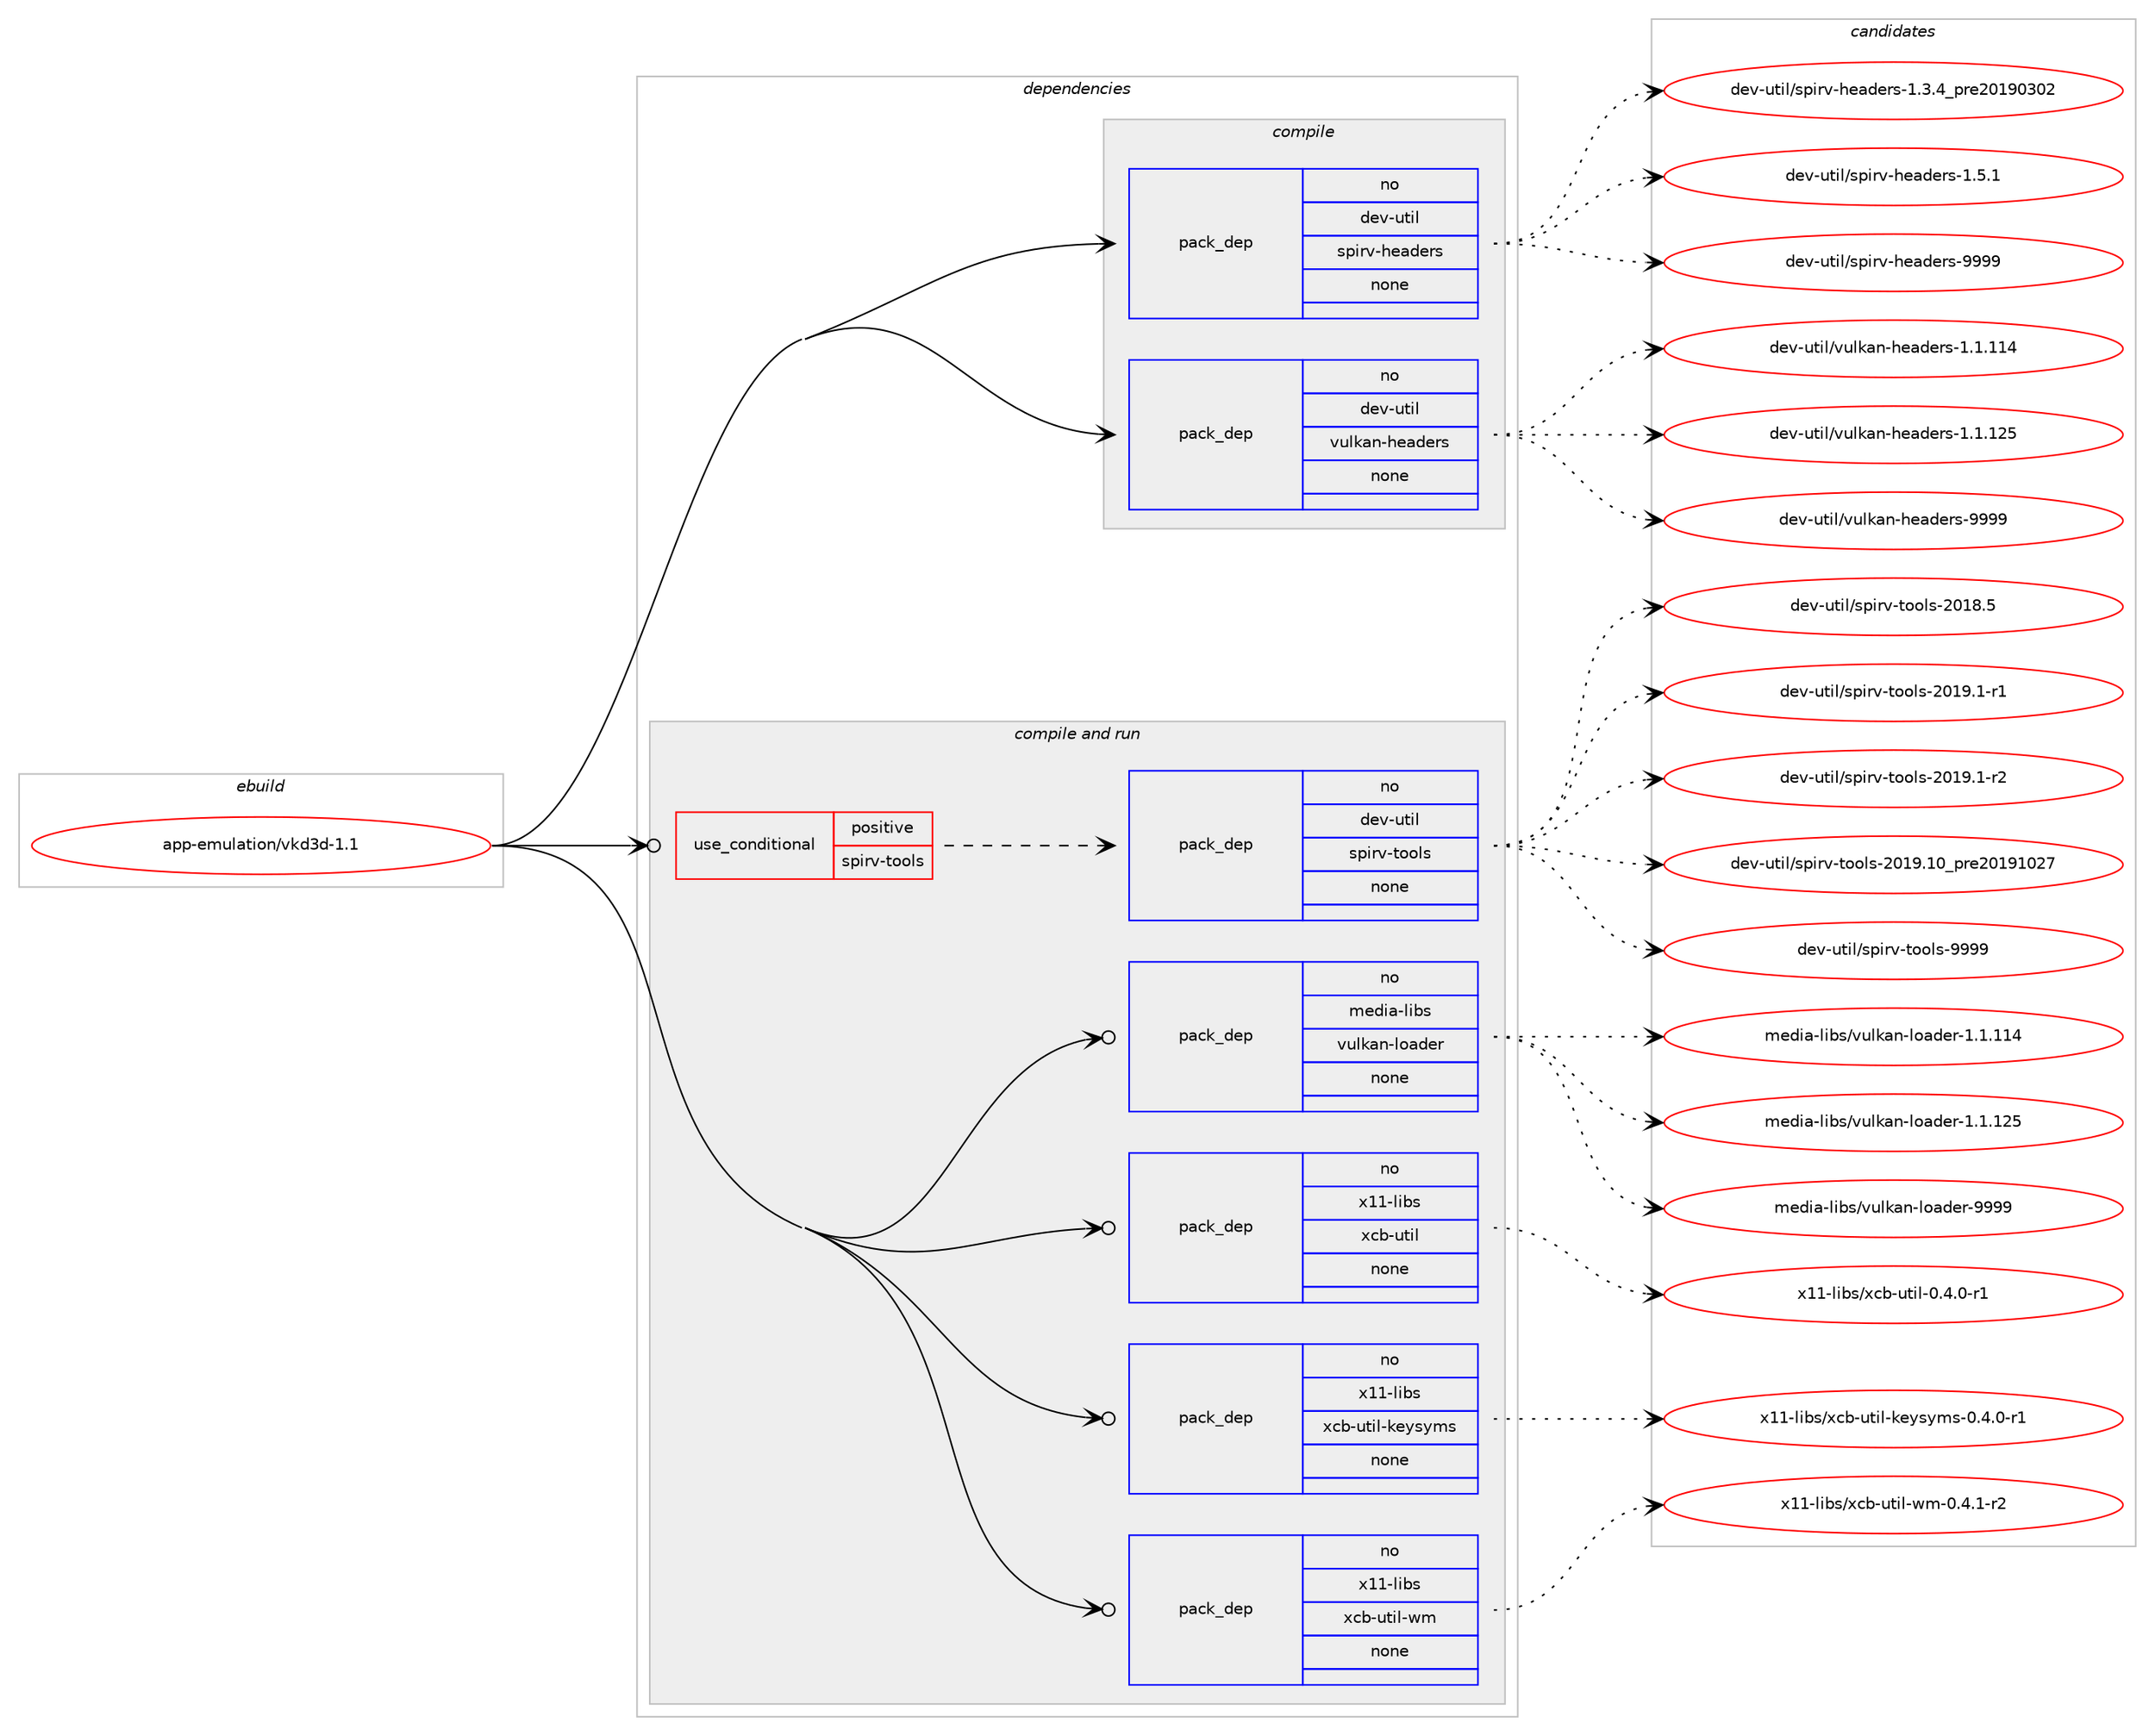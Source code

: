 digraph prolog {

# *************
# Graph options
# *************

newrank=true;
concentrate=true;
compound=true;
graph [rankdir=LR,fontname=Helvetica,fontsize=10,ranksep=1.5];#, ranksep=2.5, nodesep=0.2];
edge  [arrowhead=vee];
node  [fontname=Helvetica,fontsize=10];

# **********
# The ebuild
# **********

subgraph cluster_leftcol {
color=gray;
rank=same;
label=<<i>ebuild</i>>;
id [label="app-emulation/vkd3d-1.1", color=red, width=4, href="../app-emulation/vkd3d-1.1.svg"];
}

# ****************
# The dependencies
# ****************

subgraph cluster_midcol {
color=gray;
label=<<i>dependencies</i>>;
subgraph cluster_compile {
fillcolor="#eeeeee";
style=filled;
label=<<i>compile</i>>;
subgraph pack364426 {
dependency489935 [label=<<TABLE BORDER="0" CELLBORDER="1" CELLSPACING="0" CELLPADDING="4" WIDTH="220"><TR><TD ROWSPAN="6" CELLPADDING="30">pack_dep</TD></TR><TR><TD WIDTH="110">no</TD></TR><TR><TD>dev-util</TD></TR><TR><TD>spirv-headers</TD></TR><TR><TD>none</TD></TR><TR><TD></TD></TR></TABLE>>, shape=none, color=blue];
}
id:e -> dependency489935:w [weight=20,style="solid",arrowhead="vee"];
subgraph pack364427 {
dependency489936 [label=<<TABLE BORDER="0" CELLBORDER="1" CELLSPACING="0" CELLPADDING="4" WIDTH="220"><TR><TD ROWSPAN="6" CELLPADDING="30">pack_dep</TD></TR><TR><TD WIDTH="110">no</TD></TR><TR><TD>dev-util</TD></TR><TR><TD>vulkan-headers</TD></TR><TR><TD>none</TD></TR><TR><TD></TD></TR></TABLE>>, shape=none, color=blue];
}
id:e -> dependency489936:w [weight=20,style="solid",arrowhead="vee"];
}
subgraph cluster_compileandrun {
fillcolor="#eeeeee";
style=filled;
label=<<i>compile and run</i>>;
subgraph cond116655 {
dependency489937 [label=<<TABLE BORDER="0" CELLBORDER="1" CELLSPACING="0" CELLPADDING="4"><TR><TD ROWSPAN="3" CELLPADDING="10">use_conditional</TD></TR><TR><TD>positive</TD></TR><TR><TD>spirv-tools</TD></TR></TABLE>>, shape=none, color=red];
subgraph pack364428 {
dependency489938 [label=<<TABLE BORDER="0" CELLBORDER="1" CELLSPACING="0" CELLPADDING="4" WIDTH="220"><TR><TD ROWSPAN="6" CELLPADDING="30">pack_dep</TD></TR><TR><TD WIDTH="110">no</TD></TR><TR><TD>dev-util</TD></TR><TR><TD>spirv-tools</TD></TR><TR><TD>none</TD></TR><TR><TD></TD></TR></TABLE>>, shape=none, color=blue];
}
dependency489937:e -> dependency489938:w [weight=20,style="dashed",arrowhead="vee"];
}
id:e -> dependency489937:w [weight=20,style="solid",arrowhead="odotvee"];
subgraph pack364429 {
dependency489939 [label=<<TABLE BORDER="0" CELLBORDER="1" CELLSPACING="0" CELLPADDING="4" WIDTH="220"><TR><TD ROWSPAN="6" CELLPADDING="30">pack_dep</TD></TR><TR><TD WIDTH="110">no</TD></TR><TR><TD>media-libs</TD></TR><TR><TD>vulkan-loader</TD></TR><TR><TD>none</TD></TR><TR><TD></TD></TR></TABLE>>, shape=none, color=blue];
}
id:e -> dependency489939:w [weight=20,style="solid",arrowhead="odotvee"];
subgraph pack364430 {
dependency489940 [label=<<TABLE BORDER="0" CELLBORDER="1" CELLSPACING="0" CELLPADDING="4" WIDTH="220"><TR><TD ROWSPAN="6" CELLPADDING="30">pack_dep</TD></TR><TR><TD WIDTH="110">no</TD></TR><TR><TD>x11-libs</TD></TR><TR><TD>xcb-util</TD></TR><TR><TD>none</TD></TR><TR><TD></TD></TR></TABLE>>, shape=none, color=blue];
}
id:e -> dependency489940:w [weight=20,style="solid",arrowhead="odotvee"];
subgraph pack364431 {
dependency489941 [label=<<TABLE BORDER="0" CELLBORDER="1" CELLSPACING="0" CELLPADDING="4" WIDTH="220"><TR><TD ROWSPAN="6" CELLPADDING="30">pack_dep</TD></TR><TR><TD WIDTH="110">no</TD></TR><TR><TD>x11-libs</TD></TR><TR><TD>xcb-util-keysyms</TD></TR><TR><TD>none</TD></TR><TR><TD></TD></TR></TABLE>>, shape=none, color=blue];
}
id:e -> dependency489941:w [weight=20,style="solid",arrowhead="odotvee"];
subgraph pack364432 {
dependency489942 [label=<<TABLE BORDER="0" CELLBORDER="1" CELLSPACING="0" CELLPADDING="4" WIDTH="220"><TR><TD ROWSPAN="6" CELLPADDING="30">pack_dep</TD></TR><TR><TD WIDTH="110">no</TD></TR><TR><TD>x11-libs</TD></TR><TR><TD>xcb-util-wm</TD></TR><TR><TD>none</TD></TR><TR><TD></TD></TR></TABLE>>, shape=none, color=blue];
}
id:e -> dependency489942:w [weight=20,style="solid",arrowhead="odotvee"];
}
subgraph cluster_run {
fillcolor="#eeeeee";
style=filled;
label=<<i>run</i>>;
}
}

# **************
# The candidates
# **************

subgraph cluster_choices {
rank=same;
color=gray;
label=<<i>candidates</i>>;

subgraph choice364426 {
color=black;
nodesep=1;
choice10010111845117116105108471151121051141184510410197100101114115454946514652951121141015048495748514850 [label="dev-util/spirv-headers-1.3.4_pre20190302", color=red, width=4,href="../dev-util/spirv-headers-1.3.4_pre20190302.svg"];
choice10010111845117116105108471151121051141184510410197100101114115454946534649 [label="dev-util/spirv-headers-1.5.1", color=red, width=4,href="../dev-util/spirv-headers-1.5.1.svg"];
choice100101118451171161051084711511210511411845104101971001011141154557575757 [label="dev-util/spirv-headers-9999", color=red, width=4,href="../dev-util/spirv-headers-9999.svg"];
dependency489935:e -> choice10010111845117116105108471151121051141184510410197100101114115454946514652951121141015048495748514850:w [style=dotted,weight="100"];
dependency489935:e -> choice10010111845117116105108471151121051141184510410197100101114115454946534649:w [style=dotted,weight="100"];
dependency489935:e -> choice100101118451171161051084711511210511411845104101971001011141154557575757:w [style=dotted,weight="100"];
}
subgraph choice364427 {
color=black;
nodesep=1;
choice10010111845117116105108471181171081079711045104101971001011141154549464946494952 [label="dev-util/vulkan-headers-1.1.114", color=red, width=4,href="../dev-util/vulkan-headers-1.1.114.svg"];
choice10010111845117116105108471181171081079711045104101971001011141154549464946495053 [label="dev-util/vulkan-headers-1.1.125", color=red, width=4,href="../dev-util/vulkan-headers-1.1.125.svg"];
choice10010111845117116105108471181171081079711045104101971001011141154557575757 [label="dev-util/vulkan-headers-9999", color=red, width=4,href="../dev-util/vulkan-headers-9999.svg"];
dependency489936:e -> choice10010111845117116105108471181171081079711045104101971001011141154549464946494952:w [style=dotted,weight="100"];
dependency489936:e -> choice10010111845117116105108471181171081079711045104101971001011141154549464946495053:w [style=dotted,weight="100"];
dependency489936:e -> choice10010111845117116105108471181171081079711045104101971001011141154557575757:w [style=dotted,weight="100"];
}
subgraph choice364428 {
color=black;
nodesep=1;
choice10010111845117116105108471151121051141184511611111110811545504849564653 [label="dev-util/spirv-tools-2018.5", color=red, width=4,href="../dev-util/spirv-tools-2018.5.svg"];
choice100101118451171161051084711511210511411845116111111108115455048495746494511449 [label="dev-util/spirv-tools-2019.1-r1", color=red, width=4,href="../dev-util/spirv-tools-2019.1-r1.svg"];
choice100101118451171161051084711511210511411845116111111108115455048495746494511450 [label="dev-util/spirv-tools-2019.1-r2", color=red, width=4,href="../dev-util/spirv-tools-2019.1-r2.svg"];
choice1001011184511711610510847115112105114118451161111111081154550484957464948951121141015048495749485055 [label="dev-util/spirv-tools-2019.10_pre20191027", color=red, width=4,href="../dev-util/spirv-tools-2019.10_pre20191027.svg"];
choice1001011184511711610510847115112105114118451161111111081154557575757 [label="dev-util/spirv-tools-9999", color=red, width=4,href="../dev-util/spirv-tools-9999.svg"];
dependency489938:e -> choice10010111845117116105108471151121051141184511611111110811545504849564653:w [style=dotted,weight="100"];
dependency489938:e -> choice100101118451171161051084711511210511411845116111111108115455048495746494511449:w [style=dotted,weight="100"];
dependency489938:e -> choice100101118451171161051084711511210511411845116111111108115455048495746494511450:w [style=dotted,weight="100"];
dependency489938:e -> choice1001011184511711610510847115112105114118451161111111081154550484957464948951121141015048495749485055:w [style=dotted,weight="100"];
dependency489938:e -> choice1001011184511711610510847115112105114118451161111111081154557575757:w [style=dotted,weight="100"];
}
subgraph choice364429 {
color=black;
nodesep=1;
choice109101100105974510810598115471181171081079711045108111971001011144549464946494952 [label="media-libs/vulkan-loader-1.1.114", color=red, width=4,href="../media-libs/vulkan-loader-1.1.114.svg"];
choice109101100105974510810598115471181171081079711045108111971001011144549464946495053 [label="media-libs/vulkan-loader-1.1.125", color=red, width=4,href="../media-libs/vulkan-loader-1.1.125.svg"];
choice109101100105974510810598115471181171081079711045108111971001011144557575757 [label="media-libs/vulkan-loader-9999", color=red, width=4,href="../media-libs/vulkan-loader-9999.svg"];
dependency489939:e -> choice109101100105974510810598115471181171081079711045108111971001011144549464946494952:w [style=dotted,weight="100"];
dependency489939:e -> choice109101100105974510810598115471181171081079711045108111971001011144549464946495053:w [style=dotted,weight="100"];
dependency489939:e -> choice109101100105974510810598115471181171081079711045108111971001011144557575757:w [style=dotted,weight="100"];
}
subgraph choice364430 {
color=black;
nodesep=1;
choice12049494510810598115471209998451171161051084548465246484511449 [label="x11-libs/xcb-util-0.4.0-r1", color=red, width=4,href="../x11-libs/xcb-util-0.4.0-r1.svg"];
dependency489940:e -> choice12049494510810598115471209998451171161051084548465246484511449:w [style=dotted,weight="100"];
}
subgraph choice364431 {
color=black;
nodesep=1;
choice1204949451081059811547120999845117116105108451071011211151211091154548465246484511449 [label="x11-libs/xcb-util-keysyms-0.4.0-r1", color=red, width=4,href="../x11-libs/xcb-util-keysyms-0.4.0-r1.svg"];
dependency489941:e -> choice1204949451081059811547120999845117116105108451071011211151211091154548465246484511449:w [style=dotted,weight="100"];
}
subgraph choice364432 {
color=black;
nodesep=1;
choice1204949451081059811547120999845117116105108451191094548465246494511450 [label="x11-libs/xcb-util-wm-0.4.1-r2", color=red, width=4,href="../x11-libs/xcb-util-wm-0.4.1-r2.svg"];
dependency489942:e -> choice1204949451081059811547120999845117116105108451191094548465246494511450:w [style=dotted,weight="100"];
}
}

}
